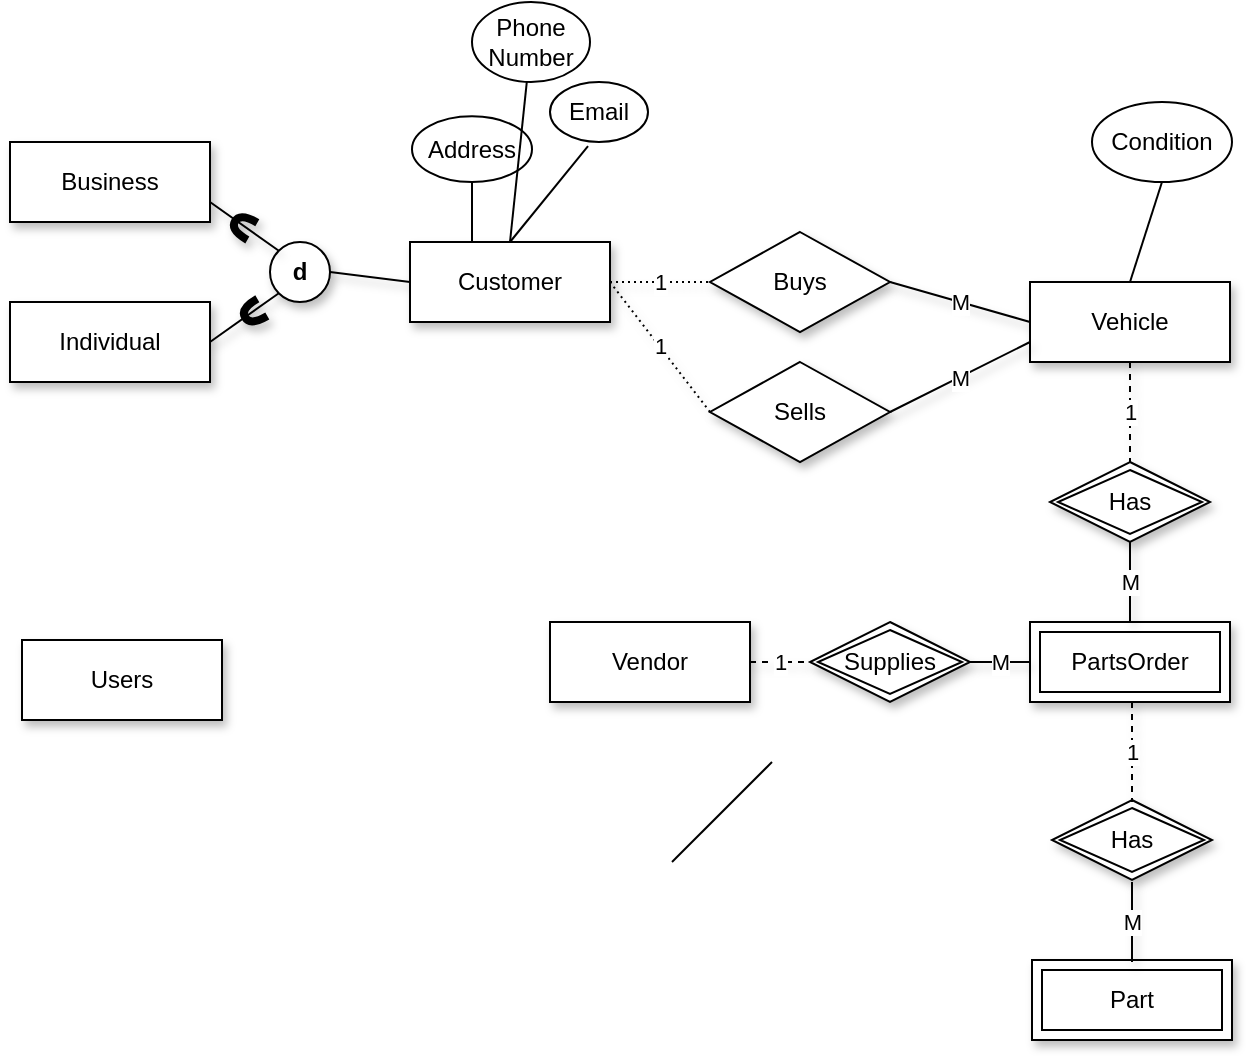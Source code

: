 <mxfile version="24.7.8">
  <diagram name="Page-1" id="c10TCKuExOCMhPJ5Qn2b">
    <mxGraphModel dx="1422" dy="922" grid="1" gridSize="10" guides="1" tooltips="1" connect="1" arrows="1" fold="1" page="1" pageScale="1" pageWidth="1100" pageHeight="850" math="0" shadow="0">
      <root>
        <mxCell id="0" />
        <mxCell id="1" parent="0" />
        <mxCell id="Q-VYAzVuhMEc5h4-uQbZ-3" value="&lt;b&gt;d&lt;/b&gt;" style="ellipse;whiteSpace=wrap;html=1;aspect=fixed;shadow=1;" parent="1" vertex="1">
          <mxGeometry x="319" y="190" width="30" height="30" as="geometry" />
        </mxCell>
        <mxCell id="Q-VYAzVuhMEc5h4-uQbZ-6" value="" style="endArrow=none;html=1;rounded=0;exitX=0;exitY=0.5;exitDx=0;exitDy=0;entryX=1;entryY=0.5;entryDx=0;entryDy=0;shadow=1;" parent="1" source="Q-VYAzVuhMEc5h4-uQbZ-25" target="Q-VYAzVuhMEc5h4-uQbZ-3" edge="1">
          <mxGeometry width="50" height="50" relative="1" as="geometry">
            <mxPoint x="389" y="210" as="sourcePoint" />
            <mxPoint x="729" y="500" as="targetPoint" />
          </mxGeometry>
        </mxCell>
        <mxCell id="Q-VYAzVuhMEc5h4-uQbZ-7" value="" style="endArrow=none;html=1;rounded=0;exitX=1;exitY=0.5;exitDx=0;exitDy=0;entryX=0;entryY=0;entryDx=0;entryDy=0;shadow=1;" parent="1" target="Q-VYAzVuhMEc5h4-uQbZ-3" edge="1">
          <mxGeometry width="50" height="50" relative="1" as="geometry">
            <mxPoint x="289" y="170" as="sourcePoint" />
            <mxPoint x="359" y="215" as="targetPoint" />
          </mxGeometry>
        </mxCell>
        <mxCell id="Q-VYAzVuhMEc5h4-uQbZ-9" value="" style="endArrow=none;html=1;rounded=0;exitX=1;exitY=0.5;exitDx=0;exitDy=0;entryX=0;entryY=1;entryDx=0;entryDy=0;shadow=1;" parent="1" target="Q-VYAzVuhMEc5h4-uQbZ-3" edge="1">
          <mxGeometry width="50" height="50" relative="1" as="geometry">
            <mxPoint x="289" y="240" as="sourcePoint" />
            <mxPoint x="729" y="500" as="targetPoint" />
          </mxGeometry>
        </mxCell>
        <mxCell id="5TjA-1X6-t-97MpBkJxw-18" style="edgeStyle=orthogonalEdgeStyle;rounded=0;orthogonalLoop=1;jettySize=auto;html=1;exitX=0.5;exitY=0;exitDx=0;exitDy=0;entryX=0.5;entryY=1;entryDx=0;entryDy=0;endArrow=none;endFill=0;" parent="1" source="Q-VYAzVuhMEc5h4-uQbZ-25" target="5TjA-1X6-t-97MpBkJxw-13" edge="1">
          <mxGeometry relative="1" as="geometry" />
        </mxCell>
        <mxCell id="Q-VYAzVuhMEc5h4-uQbZ-25" value="Customer" style="whiteSpace=wrap;html=1;align=center;shadow=1;" parent="1" vertex="1">
          <mxGeometry x="389" y="190" width="100" height="40" as="geometry" />
        </mxCell>
        <mxCell id="Q-VYAzVuhMEc5h4-uQbZ-30" value="Individual" style="whiteSpace=wrap;html=1;align=center;shadow=1;" parent="1" vertex="1">
          <mxGeometry x="189" y="220" width="100" height="40" as="geometry" />
        </mxCell>
        <mxCell id="Q-VYAzVuhMEc5h4-uQbZ-31" value="Business" style="whiteSpace=wrap;html=1;align=center;shadow=1;" parent="1" vertex="1">
          <mxGeometry x="189" y="140" width="100" height="40" as="geometry" />
        </mxCell>
        <mxCell id="Q-VYAzVuhMEc5h4-uQbZ-33" value="Buys" style="shape=rhombus;perimeter=rhombusPerimeter;whiteSpace=wrap;html=1;align=center;shadow=1;" parent="1" vertex="1">
          <mxGeometry x="539" y="185" width="90" height="50" as="geometry" />
        </mxCell>
        <mxCell id="Q-VYAzVuhMEc5h4-uQbZ-38" value="M" style="endArrow=none;html=1;rounded=0;entryX=0;entryY=0.5;entryDx=0;entryDy=0;shadow=1;" parent="1" target="Q-VYAzVuhMEc5h4-uQbZ-60" edge="1">
          <mxGeometry relative="1" as="geometry">
            <mxPoint x="629" y="210" as="sourcePoint" />
            <mxPoint x="669" y="210" as="targetPoint" />
          </mxGeometry>
        </mxCell>
        <mxCell id="Q-VYAzVuhMEc5h4-uQbZ-40" value="1" style="endArrow=none;html=1;rounded=0;dashed=1;dashPattern=1 2;shadow=1;" parent="1" edge="1">
          <mxGeometry relative="1" as="geometry">
            <mxPoint x="489" y="210" as="sourcePoint" />
            <mxPoint x="539" y="210" as="targetPoint" />
          </mxGeometry>
        </mxCell>
        <mxCell id="Q-VYAzVuhMEc5h4-uQbZ-48" value="" style="shape=requiredInterface;html=1;verticalLabelPosition=bottom;sketch=0;strokeWidth=4;fillColor=none;shadow=1;rotation=-210;" parent="1" vertex="1">
          <mxGeometry x="305.83" y="220.17" width="10" height="10" as="geometry" />
        </mxCell>
        <mxCell id="W6fWTjheb3ny76_z0NpT-3" style="rounded=0;orthogonalLoop=1;jettySize=auto;html=1;exitX=0.5;exitY=0;exitDx=0;exitDy=0;entryX=0.5;entryY=1;entryDx=0;entryDy=0;endArrow=none;endFill=0;" edge="1" parent="1" source="Q-VYAzVuhMEc5h4-uQbZ-60" target="W6fWTjheb3ny76_z0NpT-1">
          <mxGeometry relative="1" as="geometry" />
        </mxCell>
        <mxCell id="Q-VYAzVuhMEc5h4-uQbZ-60" value="Vehicle" style="whiteSpace=wrap;html=1;align=center;shadow=1;" parent="1" vertex="1">
          <mxGeometry x="699" y="210" width="100" height="40" as="geometry" />
        </mxCell>
        <mxCell id="Q-VYAzVuhMEc5h4-uQbZ-61" value="Users" style="whiteSpace=wrap;html=1;align=center;shadow=1;" parent="1" vertex="1">
          <mxGeometry x="195" y="389" width="100" height="40" as="geometry" />
        </mxCell>
        <mxCell id="Q-VYAzVuhMEc5h4-uQbZ-63" value="Part" style="shape=ext;margin=3;double=1;whiteSpace=wrap;html=1;align=center;shadow=1;" parent="1" vertex="1">
          <mxGeometry x="700" y="549" width="100" height="40" as="geometry" />
        </mxCell>
        <mxCell id="Q-VYAzVuhMEc5h4-uQbZ-71" value="Sells" style="shape=rhombus;perimeter=rhombusPerimeter;whiteSpace=wrap;html=1;align=center;shadow=1;" parent="1" vertex="1">
          <mxGeometry x="539" y="250" width="90" height="50" as="geometry" />
        </mxCell>
        <mxCell id="Q-VYAzVuhMEc5h4-uQbZ-72" value="M" style="endArrow=none;html=1;rounded=0;entryX=0;entryY=0.75;entryDx=0;entryDy=0;shadow=1;" parent="1" target="Q-VYAzVuhMEc5h4-uQbZ-60" edge="1">
          <mxGeometry relative="1" as="geometry">
            <mxPoint x="629" y="275" as="sourcePoint" />
            <mxPoint x="669" y="275" as="targetPoint" />
          </mxGeometry>
        </mxCell>
        <mxCell id="Q-VYAzVuhMEc5h4-uQbZ-80" value="1" style="endArrow=none;html=1;rounded=0;dashed=1;dashPattern=1 2;entryX=0;entryY=0.5;entryDx=0;entryDy=0;exitX=1;exitY=0.5;exitDx=0;exitDy=0;shadow=1;" parent="1" source="Q-VYAzVuhMEc5h4-uQbZ-25" target="Q-VYAzVuhMEc5h4-uQbZ-71" edge="1">
          <mxGeometry relative="1" as="geometry">
            <mxPoint x="499" y="220" as="sourcePoint" />
            <mxPoint x="529" y="270" as="targetPoint" />
          </mxGeometry>
        </mxCell>
        <mxCell id="Q-VYAzVuhMEc5h4-uQbZ-81" value="PartsOrder" style="shape=ext;margin=3;double=1;whiteSpace=wrap;html=1;align=center;shadow=1;" parent="1" vertex="1">
          <mxGeometry x="699" y="380" width="100" height="40" as="geometry" />
        </mxCell>
        <mxCell id="Q-VYAzVuhMEc5h4-uQbZ-84" value="M" style="rounded=0;orthogonalLoop=1;jettySize=auto;html=1;exitX=0.5;exitY=1;exitDx=0;exitDy=0;entryX=0.5;entryY=0;entryDx=0;entryDy=0;endArrow=none;endFill=0;shadow=1;" parent="1" source="Q-VYAzVuhMEc5h4-uQbZ-82" target="Q-VYAzVuhMEc5h4-uQbZ-81" edge="1">
          <mxGeometry relative="1" as="geometry" />
        </mxCell>
        <mxCell id="Q-VYAzVuhMEc5h4-uQbZ-82" value="Has" style="shape=rhombus;double=1;perimeter=rhombusPerimeter;whiteSpace=wrap;html=1;align=center;shadow=1;" parent="1" vertex="1">
          <mxGeometry x="709" y="300" width="80" height="40" as="geometry" />
        </mxCell>
        <mxCell id="Q-VYAzVuhMEc5h4-uQbZ-85" value="1" style="rounded=0;orthogonalLoop=1;jettySize=auto;html=1;entryX=0.5;entryY=0;entryDx=0;entryDy=0;endArrow=none;endFill=0;dashed=1;shadow=1;" parent="1" target="Q-VYAzVuhMEc5h4-uQbZ-82" edge="1">
          <mxGeometry relative="1" as="geometry">
            <mxPoint x="749" y="250" as="sourcePoint" />
            <mxPoint x="748.63" y="270" as="targetPoint" />
          </mxGeometry>
        </mxCell>
        <mxCell id="Q-VYAzVuhMEc5h4-uQbZ-88" value="Has" style="shape=rhombus;double=1;perimeter=rhombusPerimeter;whiteSpace=wrap;html=1;align=center;shadow=1;" parent="1" vertex="1">
          <mxGeometry x="710" y="469" width="80" height="40" as="geometry" />
        </mxCell>
        <mxCell id="Q-VYAzVuhMEc5h4-uQbZ-94" value="M" style="rounded=0;orthogonalLoop=1;jettySize=auto;html=1;exitX=0.5;exitY=1;exitDx=0;exitDy=0;entryX=0.5;entryY=0;entryDx=0;entryDy=0;endArrow=none;endFill=0;shadow=1;" parent="1" edge="1">
          <mxGeometry relative="1" as="geometry">
            <mxPoint x="750" y="510" as="sourcePoint" />
            <mxPoint x="750" y="550" as="targetPoint" />
          </mxGeometry>
        </mxCell>
        <mxCell id="Q-VYAzVuhMEc5h4-uQbZ-95" value="1" style="rounded=0;orthogonalLoop=1;jettySize=auto;html=1;entryX=0.5;entryY=0;entryDx=0;entryDy=0;endArrow=none;endFill=0;dashed=1;shadow=1;" parent="1" edge="1">
          <mxGeometry relative="1" as="geometry">
            <mxPoint x="750" y="420" as="sourcePoint" />
            <mxPoint x="750" y="470" as="targetPoint" />
          </mxGeometry>
        </mxCell>
        <mxCell id="Q-VYAzVuhMEc5h4-uQbZ-96" value="Vendor" style="whiteSpace=wrap;html=1;align=center;shadow=1;" parent="1" vertex="1">
          <mxGeometry x="459" y="380" width="100" height="40" as="geometry" />
        </mxCell>
        <mxCell id="Q-VYAzVuhMEc5h4-uQbZ-97" value="Supplies" style="shape=rhombus;double=1;perimeter=rhombusPerimeter;whiteSpace=wrap;html=1;align=center;shadow=1;" parent="1" vertex="1">
          <mxGeometry x="589" y="380" width="80" height="40" as="geometry" />
        </mxCell>
        <mxCell id="Q-VYAzVuhMEc5h4-uQbZ-98" value="M" style="rounded=0;orthogonalLoop=1;jettySize=auto;html=1;exitX=1;exitY=0.5;exitDx=0;exitDy=0;entryX=0;entryY=0.5;entryDx=0;entryDy=0;endArrow=none;endFill=0;shadow=1;" parent="1" source="Q-VYAzVuhMEc5h4-uQbZ-97" target="Q-VYAzVuhMEc5h4-uQbZ-81" edge="1">
          <mxGeometry relative="1" as="geometry">
            <mxPoint x="679" y="385" as="sourcePoint" />
            <mxPoint x="679" y="425" as="targetPoint" />
          </mxGeometry>
        </mxCell>
        <mxCell id="Q-VYAzVuhMEc5h4-uQbZ-99" value="1" style="rounded=0;orthogonalLoop=1;jettySize=auto;html=1;entryX=0;entryY=0.5;entryDx=0;entryDy=0;endArrow=none;endFill=0;dashed=1;exitX=1;exitY=0.5;exitDx=0;exitDy=0;shadow=1;" parent="1" source="Q-VYAzVuhMEc5h4-uQbZ-96" target="Q-VYAzVuhMEc5h4-uQbZ-97" edge="1">
          <mxGeometry relative="1" as="geometry">
            <mxPoint x="760" y="430" as="sourcePoint" />
            <mxPoint x="760" y="480" as="targetPoint" />
          </mxGeometry>
        </mxCell>
        <mxCell id="5TjA-1X6-t-97MpBkJxw-7" value="" style="shape=requiredInterface;html=1;verticalLabelPosition=bottom;sketch=0;strokeWidth=4;fillColor=none;shadow=1;rotation=-150;" parent="1" vertex="1">
          <mxGeometry x="300.83" y="177.17" width="10" height="10" as="geometry" />
        </mxCell>
        <mxCell id="5TjA-1X6-t-97MpBkJxw-13" value="Address" style="ellipse;whiteSpace=wrap;html=1;" parent="1" vertex="1">
          <mxGeometry x="390" y="127.17" width="60" height="32.83" as="geometry" />
        </mxCell>
        <mxCell id="5TjA-1X6-t-97MpBkJxw-14" value="Email" style="ellipse;whiteSpace=wrap;html=1;" parent="1" vertex="1">
          <mxGeometry x="459" y="110" width="49" height="30" as="geometry" />
        </mxCell>
        <mxCell id="5TjA-1X6-t-97MpBkJxw-15" value="Phone Number" style="ellipse;whiteSpace=wrap;html=1;" parent="1" vertex="1">
          <mxGeometry x="420" y="70" width="59" height="40" as="geometry" />
        </mxCell>
        <mxCell id="5TjA-1X6-t-97MpBkJxw-17" style="rounded=0;orthogonalLoop=1;jettySize=auto;html=1;exitX=0.5;exitY=0;exitDx=0;exitDy=0;entryX=0.388;entryY=1.067;entryDx=0;entryDy=0;entryPerimeter=0;endArrow=none;endFill=0;" parent="1" source="Q-VYAzVuhMEc5h4-uQbZ-25" target="5TjA-1X6-t-97MpBkJxw-14" edge="1">
          <mxGeometry relative="1" as="geometry" />
        </mxCell>
        <mxCell id="5TjA-1X6-t-97MpBkJxw-19" style="rounded=0;orthogonalLoop=1;jettySize=auto;html=1;exitX=0.5;exitY=0;exitDx=0;exitDy=0;endArrow=none;endFill=0;" parent="1" source="Q-VYAzVuhMEc5h4-uQbZ-25" target="5TjA-1X6-t-97MpBkJxw-15" edge="1">
          <mxGeometry relative="1" as="geometry" />
        </mxCell>
        <mxCell id="W6fWTjheb3ny76_z0NpT-1" value="Condition" style="ellipse;whiteSpace=wrap;html=1;" vertex="1" parent="1">
          <mxGeometry x="730" y="120" width="70" height="40" as="geometry" />
        </mxCell>
        <mxCell id="W6fWTjheb3ny76_z0NpT-2" value="" style="endArrow=none;html=1;rounded=0;" edge="1" parent="1">
          <mxGeometry width="50" height="50" relative="1" as="geometry">
            <mxPoint x="520" y="500" as="sourcePoint" />
            <mxPoint x="570" y="450" as="targetPoint" />
          </mxGeometry>
        </mxCell>
      </root>
    </mxGraphModel>
  </diagram>
</mxfile>
